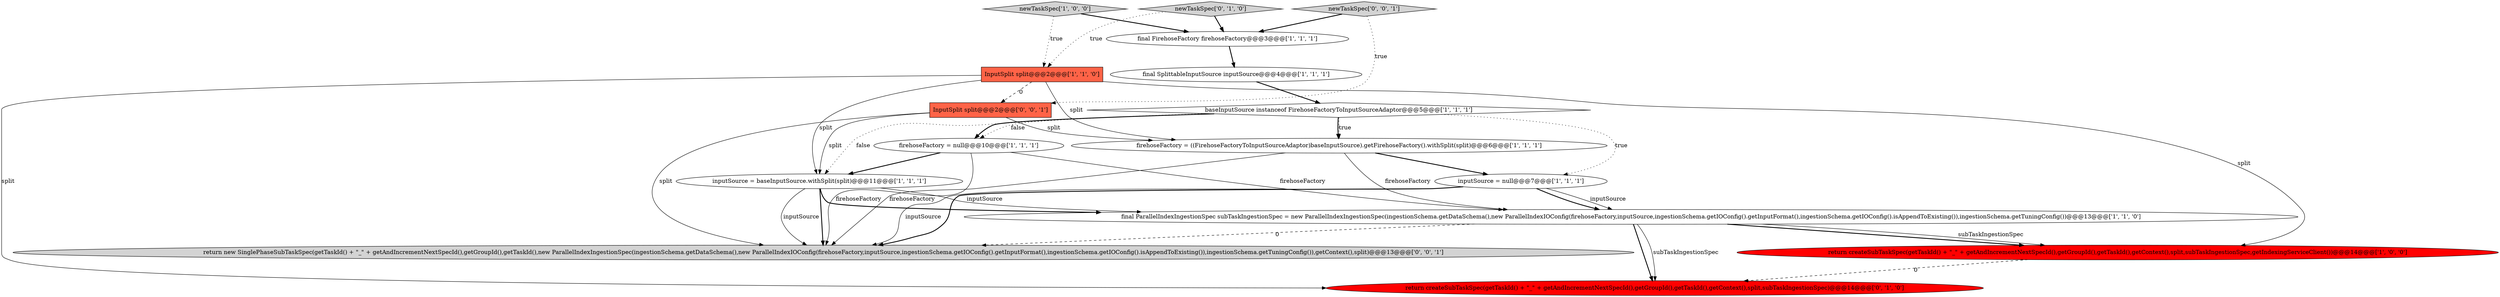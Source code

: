 digraph {
7 [style = filled, label = "inputSource = baseInputSource.withSplit(split)@@@11@@@['1', '1', '1']", fillcolor = white, shape = ellipse image = "AAA0AAABBB1BBB"];
3 [style = filled, label = "firehoseFactory = ((FirehoseFactoryToInputSourceAdaptor)baseInputSource).getFirehoseFactory().withSplit(split)@@@6@@@['1', '1', '1']", fillcolor = white, shape = ellipse image = "AAA0AAABBB1BBB"];
14 [style = filled, label = "newTaskSpec['0', '0', '1']", fillcolor = lightgray, shape = diamond image = "AAA0AAABBB3BBB"];
12 [style = filled, label = "newTaskSpec['0', '1', '0']", fillcolor = lightgray, shape = diamond image = "AAA0AAABBB2BBB"];
5 [style = filled, label = "final SplittableInputSource inputSource@@@4@@@['1', '1', '1']", fillcolor = white, shape = ellipse image = "AAA0AAABBB1BBB"];
9 [style = filled, label = "final ParallelIndexIngestionSpec subTaskIngestionSpec = new ParallelIndexIngestionSpec(ingestionSchema.getDataSchema(),new ParallelIndexIOConfig(firehoseFactory,inputSource,ingestionSchema.getIOConfig().getInputFormat(),ingestionSchema.getIOConfig().isAppendToExisting()),ingestionSchema.getTuningConfig())@@@13@@@['1', '1', '0']", fillcolor = white, shape = ellipse image = "AAA0AAABBB1BBB"];
4 [style = filled, label = "firehoseFactory = null@@@10@@@['1', '1', '1']", fillcolor = white, shape = ellipse image = "AAA0AAABBB1BBB"];
6 [style = filled, label = "inputSource = null@@@7@@@['1', '1', '1']", fillcolor = white, shape = ellipse image = "AAA0AAABBB1BBB"];
11 [style = filled, label = "return createSubTaskSpec(getTaskId() + \"_\" + getAndIncrementNextSpecId(),getGroupId(),getTaskId(),getContext(),split,subTaskIngestionSpec)@@@14@@@['0', '1', '0']", fillcolor = red, shape = ellipse image = "AAA1AAABBB2BBB"];
2 [style = filled, label = "baseInputSource instanceof FirehoseFactoryToInputSourceAdaptor@@@5@@@['1', '1', '1']", fillcolor = white, shape = diamond image = "AAA0AAABBB1BBB"];
13 [style = filled, label = "InputSplit split@@@2@@@['0', '0', '1']", fillcolor = tomato, shape = box image = "AAA0AAABBB3BBB"];
15 [style = filled, label = "return new SinglePhaseSubTaskSpec(getTaskId() + \"_\" + getAndIncrementNextSpecId(),getGroupId(),getTaskId(),new ParallelIndexIngestionSpec(ingestionSchema.getDataSchema(),new ParallelIndexIOConfig(firehoseFactory,inputSource,ingestionSchema.getIOConfig().getInputFormat(),ingestionSchema.getIOConfig().isAppendToExisting()),ingestionSchema.getTuningConfig()),getContext(),split)@@@13@@@['0', '0', '1']", fillcolor = lightgray, shape = ellipse image = "AAA0AAABBB3BBB"];
10 [style = filled, label = "return createSubTaskSpec(getTaskId() + \"_\" + getAndIncrementNextSpecId(),getGroupId(),getTaskId(),getContext(),split,subTaskIngestionSpec,getIndexingServiceClient())@@@14@@@['1', '0', '0']", fillcolor = red, shape = ellipse image = "AAA1AAABBB1BBB"];
1 [style = filled, label = "final FirehoseFactory firehoseFactory@@@3@@@['1', '1', '1']", fillcolor = white, shape = ellipse image = "AAA0AAABBB1BBB"];
8 [style = filled, label = "newTaskSpec['1', '0', '0']", fillcolor = lightgray, shape = diamond image = "AAA0AAABBB1BBB"];
0 [style = filled, label = "InputSplit split@@@2@@@['1', '1', '0']", fillcolor = tomato, shape = box image = "AAA0AAABBB1BBB"];
3->15 [style = solid, label="firehoseFactory"];
1->5 [style = bold, label=""];
4->9 [style = solid, label="firehoseFactory"];
2->3 [style = dotted, label="true"];
4->15 [style = solid, label="firehoseFactory"];
6->9 [style = solid, label="inputSource"];
9->11 [style = bold, label=""];
0->11 [style = solid, label="split"];
7->9 [style = solid, label="inputSource"];
2->3 [style = bold, label=""];
0->10 [style = solid, label="split"];
3->6 [style = bold, label=""];
13->15 [style = solid, label="split"];
9->10 [style = bold, label=""];
12->1 [style = bold, label=""];
2->4 [style = bold, label=""];
4->7 [style = bold, label=""];
6->15 [style = bold, label=""];
14->1 [style = bold, label=""];
14->13 [style = dotted, label="true"];
2->7 [style = dotted, label="false"];
10->11 [style = dashed, label="0"];
7->9 [style = bold, label=""];
9->11 [style = solid, label="subTaskIngestionSpec"];
0->3 [style = solid, label="split"];
6->15 [style = solid, label="inputSource"];
8->1 [style = bold, label=""];
5->2 [style = bold, label=""];
9->15 [style = dashed, label="0"];
2->6 [style = dotted, label="true"];
0->7 [style = solid, label="split"];
0->13 [style = dashed, label="0"];
12->0 [style = dotted, label="true"];
13->7 [style = solid, label="split"];
7->15 [style = bold, label=""];
8->0 [style = dotted, label="true"];
2->4 [style = dotted, label="false"];
3->9 [style = solid, label="firehoseFactory"];
6->9 [style = bold, label=""];
13->3 [style = solid, label="split"];
9->10 [style = solid, label="subTaskIngestionSpec"];
7->15 [style = solid, label="inputSource"];
}
